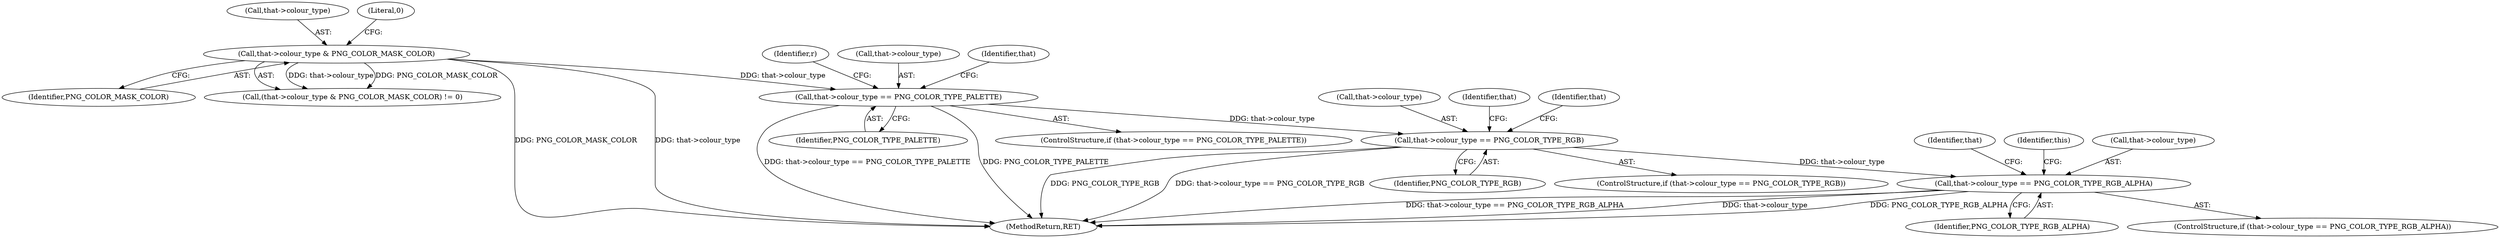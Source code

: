 digraph "1_Android_9d4853418ab2f754c2b63e091c29c5529b8b86ca_77@pointer" {
"1001194" [label="(Call,that->colour_type == PNG_COLOR_TYPE_RGB)"];
"1000140" [label="(Call,that->colour_type == PNG_COLOR_TYPE_PALETTE)"];
"1000130" [label="(Call,that->colour_type & PNG_COLOR_MASK_COLOR)"];
"1001206" [label="(Call,that->colour_type == PNG_COLOR_TYPE_RGB_ALPHA)"];
"1001213" [label="(Identifier,that)"];
"1001193" [label="(ControlStructure,if (that->colour_type == PNG_COLOR_TYPE_RGB))"];
"1000151" [label="(Identifier,r)"];
"1001210" [label="(Identifier,PNG_COLOR_TYPE_RGB_ALPHA)"];
"1001195" [label="(Call,that->colour_type)"];
"1001223" [label="(MethodReturn,RET)"];
"1000130" [label="(Call,that->colour_type & PNG_COLOR_MASK_COLOR)"];
"1000131" [label="(Call,that->colour_type)"];
"1001198" [label="(Identifier,PNG_COLOR_TYPE_RGB)"];
"1001201" [label="(Identifier,that)"];
"1001206" [label="(Call,that->colour_type == PNG_COLOR_TYPE_RGB_ALPHA)"];
"1000141" [label="(Call,that->colour_type)"];
"1001218" [label="(Identifier,this)"];
"1000139" [label="(ControlStructure,if (that->colour_type == PNG_COLOR_TYPE_PALETTE))"];
"1001207" [label="(Call,that->colour_type)"];
"1001194" [label="(Call,that->colour_type == PNG_COLOR_TYPE_RGB)"];
"1000140" [label="(Call,that->colour_type == PNG_COLOR_TYPE_PALETTE)"];
"1000134" [label="(Identifier,PNG_COLOR_MASK_COLOR)"];
"1001205" [label="(ControlStructure,if (that->colour_type == PNG_COLOR_TYPE_RGB_ALPHA))"];
"1000129" [label="(Call,(that->colour_type & PNG_COLOR_MASK_COLOR) != 0)"];
"1000144" [label="(Identifier,PNG_COLOR_TYPE_PALETTE)"];
"1000135" [label="(Literal,0)"];
"1000146" [label="(Identifier,that)"];
"1001208" [label="(Identifier,that)"];
"1001194" -> "1001193"  [label="AST: "];
"1001194" -> "1001198"  [label="CFG: "];
"1001195" -> "1001194"  [label="AST: "];
"1001198" -> "1001194"  [label="AST: "];
"1001201" -> "1001194"  [label="CFG: "];
"1001208" -> "1001194"  [label="CFG: "];
"1001194" -> "1001223"  [label="DDG: PNG_COLOR_TYPE_RGB"];
"1001194" -> "1001223"  [label="DDG: that->colour_type == PNG_COLOR_TYPE_RGB"];
"1000140" -> "1001194"  [label="DDG: that->colour_type"];
"1001194" -> "1001206"  [label="DDG: that->colour_type"];
"1000140" -> "1000139"  [label="AST: "];
"1000140" -> "1000144"  [label="CFG: "];
"1000141" -> "1000140"  [label="AST: "];
"1000144" -> "1000140"  [label="AST: "];
"1000146" -> "1000140"  [label="CFG: "];
"1000151" -> "1000140"  [label="CFG: "];
"1000140" -> "1001223"  [label="DDG: that->colour_type == PNG_COLOR_TYPE_PALETTE"];
"1000140" -> "1001223"  [label="DDG: PNG_COLOR_TYPE_PALETTE"];
"1000130" -> "1000140"  [label="DDG: that->colour_type"];
"1000130" -> "1000129"  [label="AST: "];
"1000130" -> "1000134"  [label="CFG: "];
"1000131" -> "1000130"  [label="AST: "];
"1000134" -> "1000130"  [label="AST: "];
"1000135" -> "1000130"  [label="CFG: "];
"1000130" -> "1001223"  [label="DDG: PNG_COLOR_MASK_COLOR"];
"1000130" -> "1001223"  [label="DDG: that->colour_type"];
"1000130" -> "1000129"  [label="DDG: that->colour_type"];
"1000130" -> "1000129"  [label="DDG: PNG_COLOR_MASK_COLOR"];
"1001206" -> "1001205"  [label="AST: "];
"1001206" -> "1001210"  [label="CFG: "];
"1001207" -> "1001206"  [label="AST: "];
"1001210" -> "1001206"  [label="AST: "];
"1001213" -> "1001206"  [label="CFG: "];
"1001218" -> "1001206"  [label="CFG: "];
"1001206" -> "1001223"  [label="DDG: that->colour_type == PNG_COLOR_TYPE_RGB_ALPHA"];
"1001206" -> "1001223"  [label="DDG: that->colour_type"];
"1001206" -> "1001223"  [label="DDG: PNG_COLOR_TYPE_RGB_ALPHA"];
}
